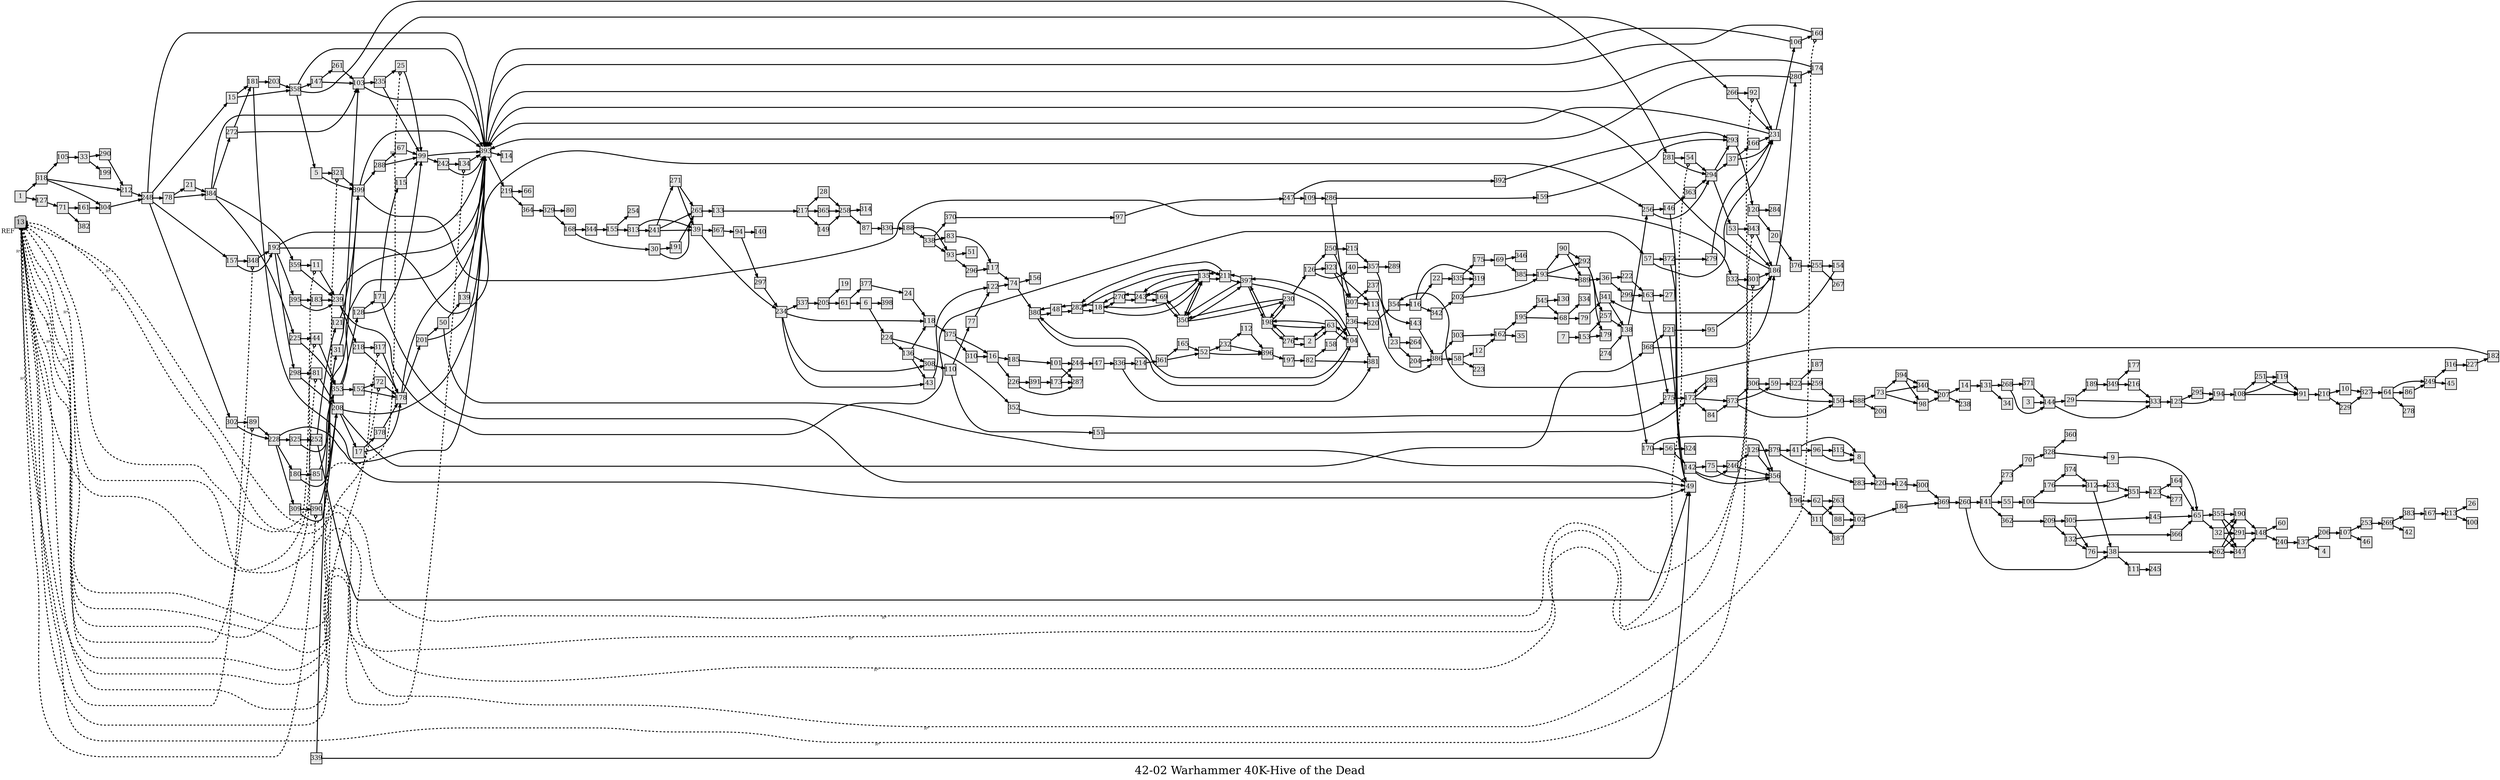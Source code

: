 digraph g{
  graph [ label="42-02 Warhammer 40K-Hive of the Dead" rankdir=LR, ordering=out, fontsize=36, nodesep="0.35", ranksep="0.45"];
  node  [shape=rect, penwidth=2, fontsize=20, style=filled, fillcolor=grey90, margin="0,0", labelfloat=true, regular=true, fixedsize=true];
  edge  [labelfloat=true, penwidth=3, fontsize=12];

  1 -> 318;
  1 -> 127;
  2 -> 276;
  2 -> 63;
  3 -> 144;
  5 -> 321;
  5 -> 399;
  6 -> 224;
  6 -> 398;
  7 -> 153;
  8 -> 220;
  9 -> 65;
  10 -> 327;
  11 -> 239;
  11 -> 13	[ xlabel="R*", dir=both, arrowhead=tee, arrowtail=odot, style=dashed, constraint=false, label="" ];
  12 -> 162;
  13	[ xlabel="REF", shape=folder, fontsize=20, fillcolor=grey80 ];
  14 -> 131;
  15 -> 181;
  15 -> 358;
  16 -> 185;
  16 -> 226;
  17 -> 378;
  17 -> 178;
  18 -> 270;
  18 -> 135;
  18 -> 282;
  20 -> 376;
  21 -> 384;
  22 -> 335;
  23 -> 204;
  23 -> 264;
  24 -> 118;
  25 -> 99;
  25 -> 13	[ xlabel="R*", dir=both, arrowhead=tee, arrowtail=odot, style=dashed, constraint=false, label="" ];
  28 -> 258;
  29 -> 189;
  29 -> 333;
  30 -> 191;
  30 -> 265;
  31 -> 103;
  32 -> 190;
  32 -> 291;
  32 -> 347;
  33 -> 290;
  33 -> 199;
  36 -> 222;
  36 -> 299;
  37 -> 166;
  37 -> 231;
  38 -> 262;
  38 -> 111;
  39 -> 367;
  39 -> 234;
  40 -> 357;
  41 -> 8;
  41 -> 96;
  43 -> 122;
  44 -> 353;
  44 -> 13	[ xlabel="R*", dir=both, arrowhead=tee, arrowtail=odot, style=dashed, constraint=false, label="" ];
  47 -> 336;
  48 -> 282;
  48 -> 380;
  50 -> 139;
  50 -> 49;
  52 -> 232;
  52 -> 396;
  53 -> 343;
  53 -> 186;
  54 -> 294;
  54 -> 13	[ xlabel="R*", dir=both, arrowhead=tee, arrowtail=odot, style=dashed, constraint=false, label="" ];
  55 -> 100;
  56 -> 142;
  56 -> 324;
  57 -> 372;
  57 -> 231;
  58 -> 12;
  58 -> 223;
  59 -> 322;
  61 -> 377;
  61 -> 6;
  62 -> 263;
  62 -> 88;
  63 -> 198;
  63 -> 104;
  63 -> 2;
  64 -> 249;
  64 -> 86;
  64 -> 278;
  65 -> 355;
  65 -> 32;
  67 -> 99;
  68 -> 334;
  68 -> 79;
  69 -> 385;
  69 -> 346;
  70 -> 328;
  71 -> 161;
  71 -> 382;
  72 -> 178;
  72 -> 13	[ xlabel="R*", dir=both, arrowhead=tee, arrowtail=odot, style=dashed, constraint=false, label="" ];
  73 -> 394;
  73 -> 340;
  73 -> 98;
  74 -> 380;
  74 -> 156;
  75 -> 246;
  75 -> 356;
  76 -> 38;
  77 -> 122;
  78 -> 21;
  78 -> 384;
  79 -> 341;
  81 -> 208;
  81 -> 13	[ xlabel="R*", dir=both, arrowhead=tee, arrowtail=odot, style=dashed, constraint=false, label="" ];
  82 -> 158;
  82 -> 381;
  83 -> 117;
  84 -> 373;
  85 -> 353;
  86 -> 249;
  87 -> 330;
  88 -> 102;
  89 -> 228;
  89 -> 13	[ xlabel="R*", dir=both, arrowhead=tee, arrowtail=odot, style=dashed, constraint=false, label="" ];
  90 -> 292;
  90 -> 389;
  91 -> 210;
  92 -> 231;
  92 -> 13	[ xlabel="R*", dir=both, arrowhead=tee, arrowtail=odot, style=dashed, constraint=false, label="" ];
  93 -> 296;
  93 -> 51;
  94 -> 297;
  94 -> 140;
  95 -> 186;
  96 -> 315;
  96 -> 8;
  97 -> 247;
  98 -> 207;
  99 -> 393;
  99 -> 242;
  100 -> 176;
  100 -> 351;
  101 -> 244;
  101 -> 287;
  102 -> 184;
  103 -> 266;
  103 -> 235;
  103 -> 393;
  104 -> 397;
  104 -> 380;
  104 -> 63;
  105 -> 33;
  106 -> 160;
  106 -> 393;
  107 -> 253;
  107 -> 46;
  108 -> 251;
  108 -> 119;
  108 -> 91;
  109 -> 286;
  110 -> 77;
  110 -> 151;
  111 -> 245;
  112 -> 396;
  113 -> 386;
  115 -> 99;
  116 -> 319;
  116 -> 22;
  116 -> 342;
  117 -> 74;
  118 -> 375;
  119 -> 91;
  120 -> 20;
  120 -> 284;
  121 -> 399;
  122 -> 74;
  123 -> 164;
  123 -> 277;
  124 -> 300;
  125 -> 295;
  125 -> 194;
  126 -> 250;
  126 -> 323;
  126 -> 40;
  127 -> 71;
  128 -> 171;
  128 -> 99;
  
  129 -> 379;
  129 -> 356;
  131 -> 268;
  131 -> 34;
  132 -> 366;
  132 -> 76;
  133 -> 217;
  134 -> 393;
  134 -> 13	[ xlabel="R*", dir=both, arrowhead=tee, arrowtail=odot, style=dashed, constraint=false, label="" ];
  135 -> 243;
  135 -> 18;
  135 -> 211;
  135 -> 350;
  136 -> 118;
  136 -> 308;
  136 -> 43;
  137 -> 206;
  137 -> 4;
  138 -> 256;
  138 -> 170;
  139 -> 393;
  141 -> 273;
  141 -> 55;
  141 -> 362;
  142 -> 75;
  142 -> 246;
  142 -> 356;
  143 -> 386;
  144 -> 29;
  144 -> 333;
  145 -> 65;
  146 -> 363;
  146 -> 49;
  147 -> 261;
  147 -> 103;
  148 -> 60;
  148 -> 240;
  149 -> 258;
  150 -> 388;
  151 -> 172;
  152 -> 72;
  152 -> 178;
  153 -> 257;
  153 -> 179;
  154 -> 341;
  155 -> 313;
  155 -> 254;
  157 -> 348;
  157 -> 192;
  158 -> 236;
  159 -> 293;
  160 -> 393;
  160 -> 13	[ xlabel="R*", dir=both, arrowhead=tee, arrowtail=odot, style=dashed, constraint=false, label="" ];
  161 -> 304;
  162 -> 195;
  162 -> 35;
  163 -> 275;
  163 -> 27;
  164 -> 65;
  165 -> 52;
  166 -> 231;
  167 -> 213;
  168 -> 344;
  168 -> 30;
  169 -> 243;
  169 -> 350;
  170 -> 356;
  170 -> 56;
  171 -> 115;
  171 -> 49;
  172 -> 373;
  172 -> 84;
  172 -> 285;
  173 -> 244;
  173 -> 287;
  174 -> 393;
  175 -> 69;
  176 -> 374;
  176 -> 312;
  178 -> 393;
  178 -> 201;
  180 -> 85;
  180 -> 353;
  181 -> 203;
  181 -> 49;
  182 -> 354;
  183 -> 239;
  184 -> 369;
  185 -> 101;
  186 -> 393;
  186 -> 280;
  188 -> 93;
  188 -> 338;
  189 -> 349;
  190 -> 148;
  191 -> 265;
  192 -> 393;
  192 -> 256;
  192 -> 395;
  192 -> 298;
  193 -> 90;
  193 -> 292;
  193 -> 389;
  194 -> 108;
  195 -> 345;
  195 -> 68;
  196 -> 62;
  196 -> 311;
  197 -> 82;
  198 -> 230;
  198 -> 397;
  198 -> 63;
  198 -> 276;
  201 -> 50;
  201 -> 393;
  202 -> 193;
  202 -> 319;
  203 -> 358;
  204 -> 386;
  205 -> 61;
  205 -> 19;
  206 -> 107;
  207 -> 14;
  207 -> 238;
  208 -> 393;
  208 -> 368;
  208 -> 17;
  209 -> 305;
  209 -> 132;
  210 -> 10;
  210 -> 229;
  211 -> 135;
  211 -> 282;
  211 -> 397;
  212 -> 248;
  213 -> 26;
  213 -> 400;
  214 -> 361;
  215 -> 357;
  216 -> 333;
  217 -> 28;
  217 -> 365;
  217 -> 149;
  218 -> 317;
  218 -> 178;
  219 -> 364;
  219 -> 66;
  220 -> 124;
  221 -> 95;
  221 -> 49;
  222 -> 163;
  224 -> 352;
  224 -> 136;
  225 -> 44;
  225 -> 353;
  226 -> 391;
  226 -> 287;
  227 -> 182;
  228 -> 393;
  228 -> 325;
  228 -> 180;
  228 -> 309;
  229 -> 327;
  230 -> 350;
  230 -> 198;
  230 -> 126;
  231 -> 393;
  231 -> 106;
  232 -> 112;
  232 -> 396;
  233 -> 351;
  234 -> 337;
  234 -> 118;
  234 -> 308;
  234 -> 43;
  235 -> 25;
  235 -> 99;
  236 -> 320;
  236 -> 381;
  237 -> 23;
  239 -> 393;
  239 -> 57;
  239 -> 218;
  240 -> 137;
  241 -> 271;
  241 -> 265;
  241 -> 39;
  242 -> 134;
  242 -> 393;
  243 -> 270;
  243 -> 135;
  243 -> 169;
  244 -> 47;
  246 -> 129;
  246 -> 356;
  247 -> 392;
  247 -> 109;
  248 -> 393;
  248 -> 15;
  248 -> 78;
  248 -> 157;
  248 -> 302;
  249 -> 316;
  249 -> 45;
  250 -> 215;
  250 -> 307;
  251 -> 119;
  251 -> 91;
  252 -> 121;
  252 -> 49;
  253 -> 269;
  255 -> 154;
  255 -> 267;
  256 -> 146;
  256 -> 294;
  257 -> 138;
  258 -> 87;
  258 -> 314;
  259 -> 150;
  260 -> 141;
  261 -> 103;
  262 -> 190;
  262 -> 291;
  262 -> 347;
  263 -> 102;
  265 -> 133;
  266 -> 92;
  266 -> 231;
  268 -> 371;
  268 -> 144;
  269 -> 383;
  269 -> 42;
  270 -> 18;
  270 -> 243;
  271 -> 265;
  271 -> 39;
  272 -> 181;
  272 -> 103;
  273 -> 70;
  274 -> 138;
  275 -> 172;
  276 -> 198;
  276 -> 2;
  279 -> 231;
  280 -> 174;
  280 -> 393;
  281 -> 54;
  281 -> 294;
  282 -> 48;
  282 -> 211;
  282 -> 18;
  283 -> 220;
  285 -> 172;
  286 -> 159;
  286 -> 236;
  288 -> 67;
  288 -> 99;
  290 -> 212;
  291 -> 148;
  292 -> 257;
  292 -> 179;
  293 -> 120;
  294 -> 293;
  294 -> 37;
  294 -> 53;
  295 -> 194;
  296 -> 117;
  297 -> 234;
  298 -> 81;
  298 -> 208;
  299 -> 163;
  300 -> 369;
  301 -> 186;
  301 -> 13	[ xlabel="R*", dir=both, arrowhead=tee, arrowtail=odot, style=dashed, constraint=false, label="" ];
  302 -> 89;
  302 -> 228;
  303 -> 162;
  304 -> 248;
  305 -> 145;
  305 -> 76;
  306 -> 59;
  306 -> 150;
  307 -> 237;
  307 -> 113;
  308 -> 110;
  309 -> 390;
  309 -> 208;
  310 -> 16;
  311 -> 263;
  311 -> 387;
  312 -> 233;
  312 -> 38;
  313 -> 39;
  313 -> 241;
  315 -> 8;
  316 -> 227;
  317 -> 178;
  317 -> 13	[ xlabel="R*", dir=both, arrowhead=tee, arrowtail=odot, style=dashed, constraint=false, label="" ];
  318 -> 105;
  318 -> 304;
  318 -> 212;
  320 -> 354;
  321 -> 399;
  321 -> 13	[ xlabel="R*", dir=both, arrowhead=tee, arrowtail=odot, style=dashed, constraint=false, label="" ];
  322 -> 259;
  322 -> 187;
  323 -> 113;
  323 -> 307;
  325 -> 252;
  325 -> 399;
  327 -> 64;
  328 -> 9;
  328 -> 360;
  329 -> 168;
  329 -> 80;
  330 -> 188;
  332 -> 301;
  332 -> 186;
  333 -> 125;
  335 -> 175;
  335 -> 319;
  336 -> 214;
  336 -> 381;
  337 -> 205;
  338 -> 370;
  338 -> 83;
  338 -> 93;
  339 -> 31;
  339 -> 49;
  340 -> 207;
  341 -> 138;
  342 -> 202;
  343 -> 186;
  343 -> 13	[ xlabel="R*", dir=both, arrowhead=tee, arrowtail=odot, style=dashed, constraint=false, label="" ];
  
  13	[ xlabel="REF", shape=folder, fontsize=20, fillcolor=grey80 ];
  
  344 -> 155;
  345 -> 130;
  345 -> 68;
  347 -> 148;
  348 -> 192;
  348 -> 13	[ xlabel="R*", dir=both, arrowhead=tee, arrowtail=odot, style=dashed, constraint=false, label="" ];
  349 -> 216;
  349 -> 177;
  350 -> 169;
  350 -> 135;
  350 -> 397;
  350 -> 230;
  351 -> 123;
  352 -> 275;
  353 -> 393;
  353 -> 128;
  353 -> 152;
  354 -> 116;
  355 -> 190;
  355 -> 291;
  355 -> 347;
  356 -> 196;
  357 -> 143;
  357 -> 289;
  358 -> 393;
  358 -> 147;
  358 -> 281;
  358 -> 5;
  359 -> 11;
  359 -> 239;
  260 -> 38;
  361 -> 165;
  361 -> 52;
  362 -> 209;
  363 -> 294;
  364 -> 329;
  365 -> 258;
  366 -> 65;
  367 -> 94;
  368 -> 221;
  368 -> 186;
  369 -> 260;
  370 -> 97;
  371 -> 144;
  372 -> 279;
  372 -> 49;
  373 -> 306;
  373 -> 59;
  373 -> 150;
  374 -> 312;
  375 -> 16;
  375 -> 310;
  376 -> 255;
  377 -> 24;
  378 -> 178;
  379 -> 41;
  379 -> 283;
  380 -> 48;
  380 -> 104;
  383 -> 167;
  384 -> 393;
  384 -> 272;
  384 -> 359;
  384 -> 225;
  385 -> 193;
  386 -> 303;
  386 -> 58;
  387 -> 102;
  388 -> 73;
  388 -> 200;
  389 -> 36;
  390 -> 208;
  390 -> 13	[ xlabel="R*", dir=both, arrowhead=tee, arrowtail=odot, style=dashed, constraint=false, label="" ];
  391 -> 173;
  392 -> 293;
  393 -> 114;
  393 -> 219;
  394 -> 340;
  394 -> 98;
  395 -> 183;
  395 -> 239;
  396 -> 197;
  397 -> 350;
  397 -> 211;
  397 -> 104;
  397 -> 198;
  399 -> 393;
  399 -> 288;
  399 -> 332;
}

